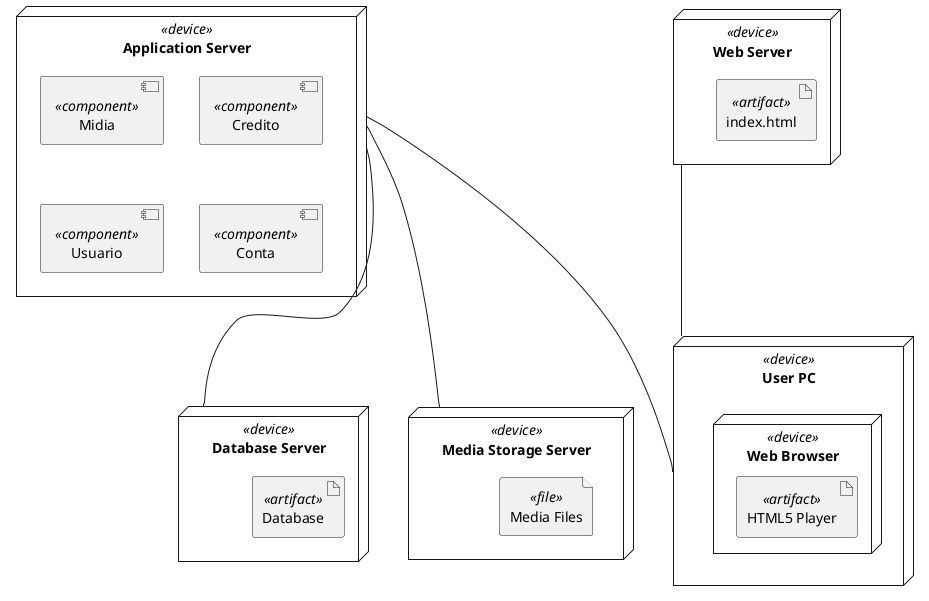 @startuml

'sem essa tag vazia fica sem cores nos artefatos
<style>
</style>

node WebServer as "Web Server" <<device>> {
    artifact    index.html <<artifact>>
}

node ApplicationServer as "Application Server" <<device>> {
    component Midia <<component>>
    component Credito <<component>>
    component Usuario <<component>>
    component Conta <<component>>
}

node DatabaseServer as "Database Server" <<device>> {
    artifact    Database <<artifact>>
}

node MediaServer as "Media Storage Server" <<device>> {
    file    MediaFiles as "Media Files" <<file>> {
    }
}

node UserPC as "User PC" <<device>> {
    node WebBrowser as "Web Browser" <<device>> {
        artifact    HTML5Player as "HTML5 Player" <<artifact>>
    }
}

WebServer --- UserPC
ApplicationServer --- UserPC
ApplicationServer --- DatabaseServer
ApplicationServer --- MediaServer

@endum